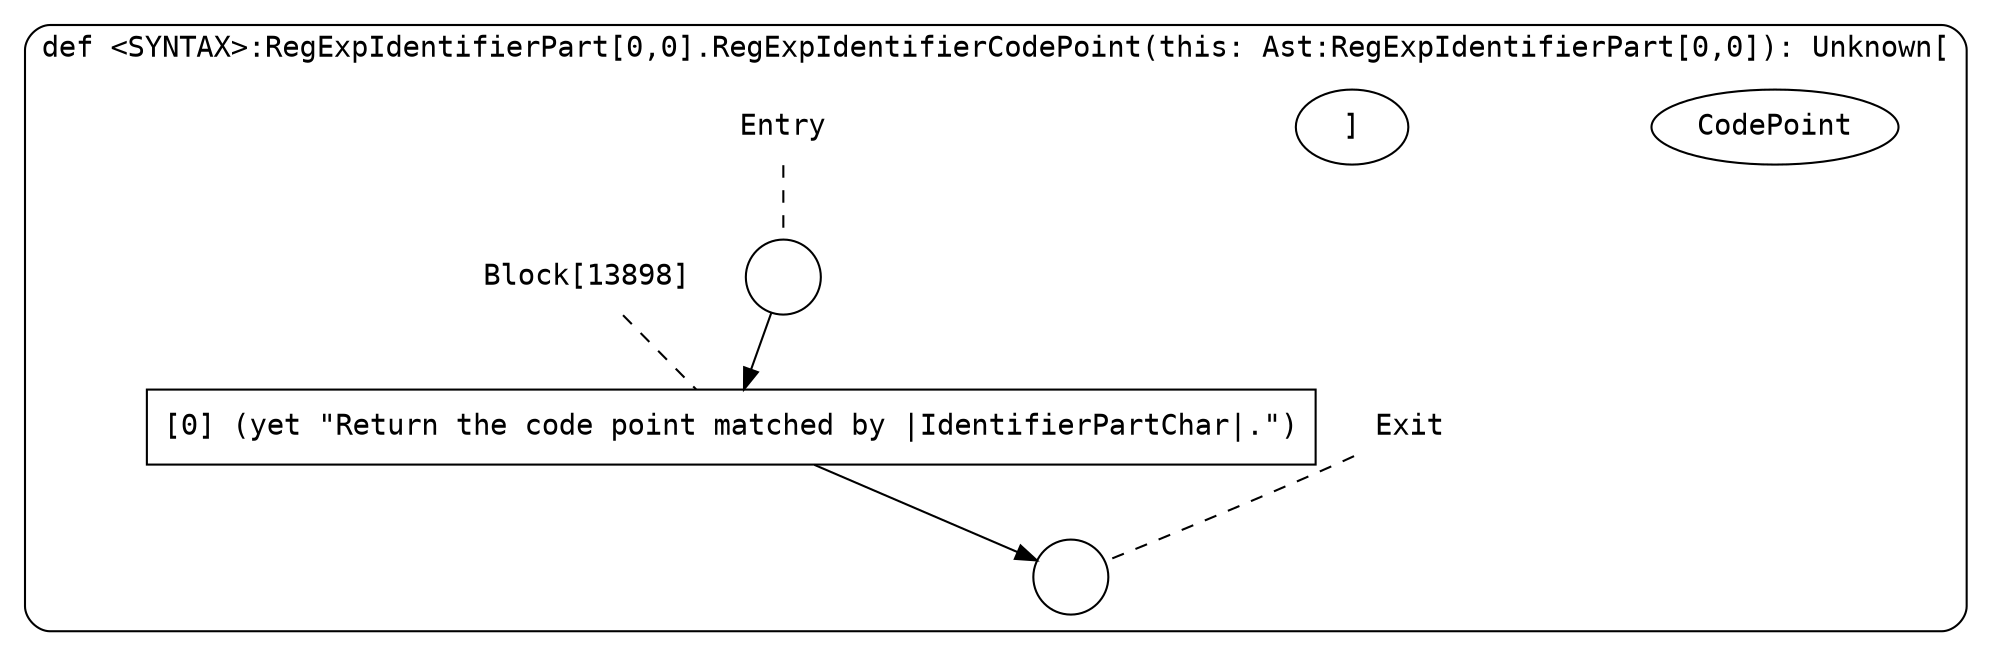 digraph {
  graph [fontname = "Consolas"]
  node [fontname = "Consolas"]
  edge [fontname = "Consolas"]
  subgraph cluster2236 {
    label = "def <SYNTAX>:RegExpIdentifierPart[0,0].RegExpIdentifierCodePoint(this: Ast:RegExpIdentifierPart[0,0]): Unknown["CodePoint"]"
    style = rounded
    cluster2236_entry_name [shape=none, label=<<font color="black">Entry</font>>]
    cluster2236_entry_name -> cluster2236_entry [arrowhead=none, color="black", style=dashed]
    cluster2236_entry [shape=circle label=" " color="black" fillcolor="white" style=filled]
    cluster2236_entry -> node13898 [color="black"]
    cluster2236_exit_name [shape=none, label=<<font color="black">Exit</font>>]
    cluster2236_exit_name -> cluster2236_exit [arrowhead=none, color="black", style=dashed]
    cluster2236_exit [shape=circle label=" " color="black" fillcolor="white" style=filled]
    node13898_name [shape=none, label=<<font color="black">Block[13898]</font>>]
    node13898_name -> node13898 [arrowhead=none, color="black", style=dashed]
    node13898 [shape=box, label=<<font color="black">[0] (yet &quot;Return the code point matched by |IdentifierPartChar|.&quot;)<BR ALIGN="LEFT"/></font>> color="black" fillcolor="white", style=filled]
    node13898 -> cluster2236_exit [color="black"]
  }
}